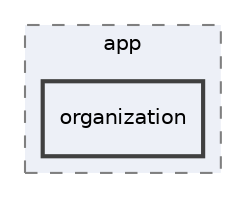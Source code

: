 digraph "/sam/repos/open-source/fmtm/src/backend/app/organization"
{
 // LATEX_PDF_SIZE
  edge [fontname="Helvetica",fontsize="10",labelfontname="Helvetica",labelfontsize="10"];
  node [fontname="Helvetica",fontsize="10",shape=record];
  compound=true
  subgraph clusterdir_83c7eb4aad812b981700cf0adce5b6de {
    graph [ bgcolor="#edf0f7", pencolor="grey50", style="filled,dashed,", label="app", fontname="Helvetica", fontsize="10", URL="dir_83c7eb4aad812b981700cf0adce5b6de.html"]
  dir_4fe324bae751b96097bd26cd25b0aa46 [shape=box, label="organization", style="filled,bold,", fillcolor="#edf0f7", color="grey25", URL="dir_4fe324bae751b96097bd26cd25b0aa46.html"];
  }
}
